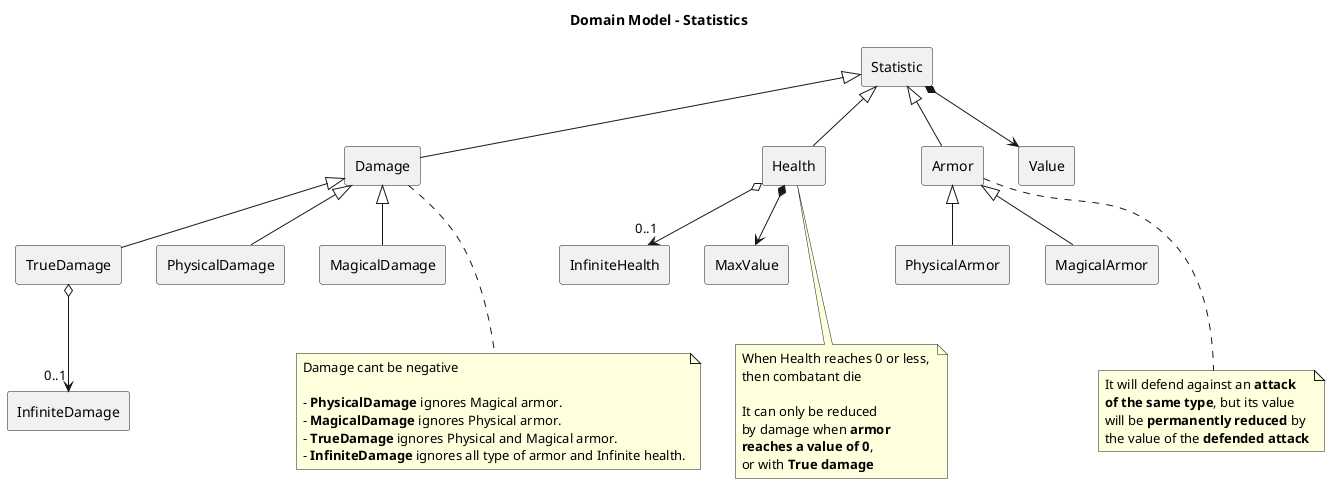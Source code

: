 @startuml
title "Domain Model - Statistics"

rectangle Statistic

rectangle Damage
rectangle TrueDamage
rectangle PhysicalDamage
rectangle MagicalDamage
rectangle InfiniteDamage

rectangle Health
rectangle InfiniteHealth
rectangle MaxValue

rectangle Armor
rectangle PhysicalArmor
rectangle MagicalArmor

rectangle Value

Statistic *--> Value
Statistic <|-- Damage
Statistic <|-- Health
Statistic <|-- Armor

Damage <|-- TrueDamage
Damage <|-- PhysicalDamage
Damage <|-- MagicalDamage

TrueDamage o--> "0..1" InfiniteDamage

Health *--> MaxValue
Health o--> "0..1" InfiniteHealth

Armor <|-- PhysicalArmor
Armor <|-- MagicalArmor

note as DamageNote
 Damage cant be negative
 
 - **PhysicalDamage** ignores Magical armor.
	- **MagicalDamage** ignores Physical armor.
	- **TrueDamage** ignores Physical and Magical armor.
	- **InfiniteDamage** ignores all type of armor and Infinite health.
end note
Damage ... DamageNote

note as ArmorNote 
	It will defend against an **attack** 
	**of the same type**, but its value 
	will be **permanently reduced** by 
	the value of the **defended attack**
end note
Armor ... ArmorNote

note as HealthNote
	When Health reaches 0 or less, 
	then combatant die

	It can only be reduced 
	by damage when **armor**
	**reaches a value of 0**,
	or with **True damage** 
end note
Health ... HealthNote

@enduml